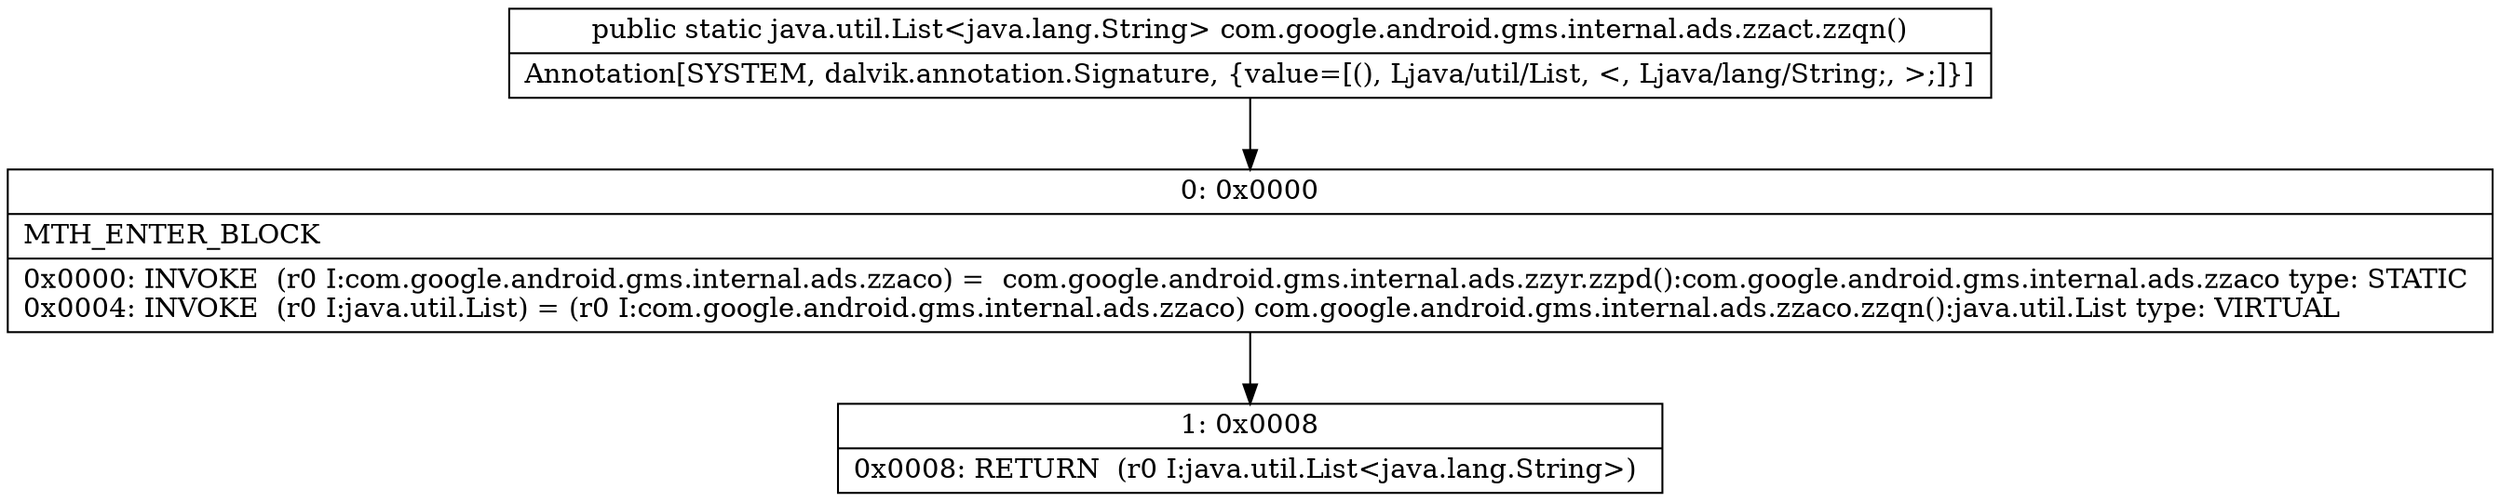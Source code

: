 digraph "CFG forcom.google.android.gms.internal.ads.zzact.zzqn()Ljava\/util\/List;" {
Node_0 [shape=record,label="{0\:\ 0x0000|MTH_ENTER_BLOCK\l|0x0000: INVOKE  (r0 I:com.google.android.gms.internal.ads.zzaco) =  com.google.android.gms.internal.ads.zzyr.zzpd():com.google.android.gms.internal.ads.zzaco type: STATIC \l0x0004: INVOKE  (r0 I:java.util.List) = (r0 I:com.google.android.gms.internal.ads.zzaco) com.google.android.gms.internal.ads.zzaco.zzqn():java.util.List type: VIRTUAL \l}"];
Node_1 [shape=record,label="{1\:\ 0x0008|0x0008: RETURN  (r0 I:java.util.List\<java.lang.String\>) \l}"];
MethodNode[shape=record,label="{public static java.util.List\<java.lang.String\> com.google.android.gms.internal.ads.zzact.zzqn()  | Annotation[SYSTEM, dalvik.annotation.Signature, \{value=[(), Ljava\/util\/List, \<, Ljava\/lang\/String;, \>;]\}]\l}"];
MethodNode -> Node_0;
Node_0 -> Node_1;
}

